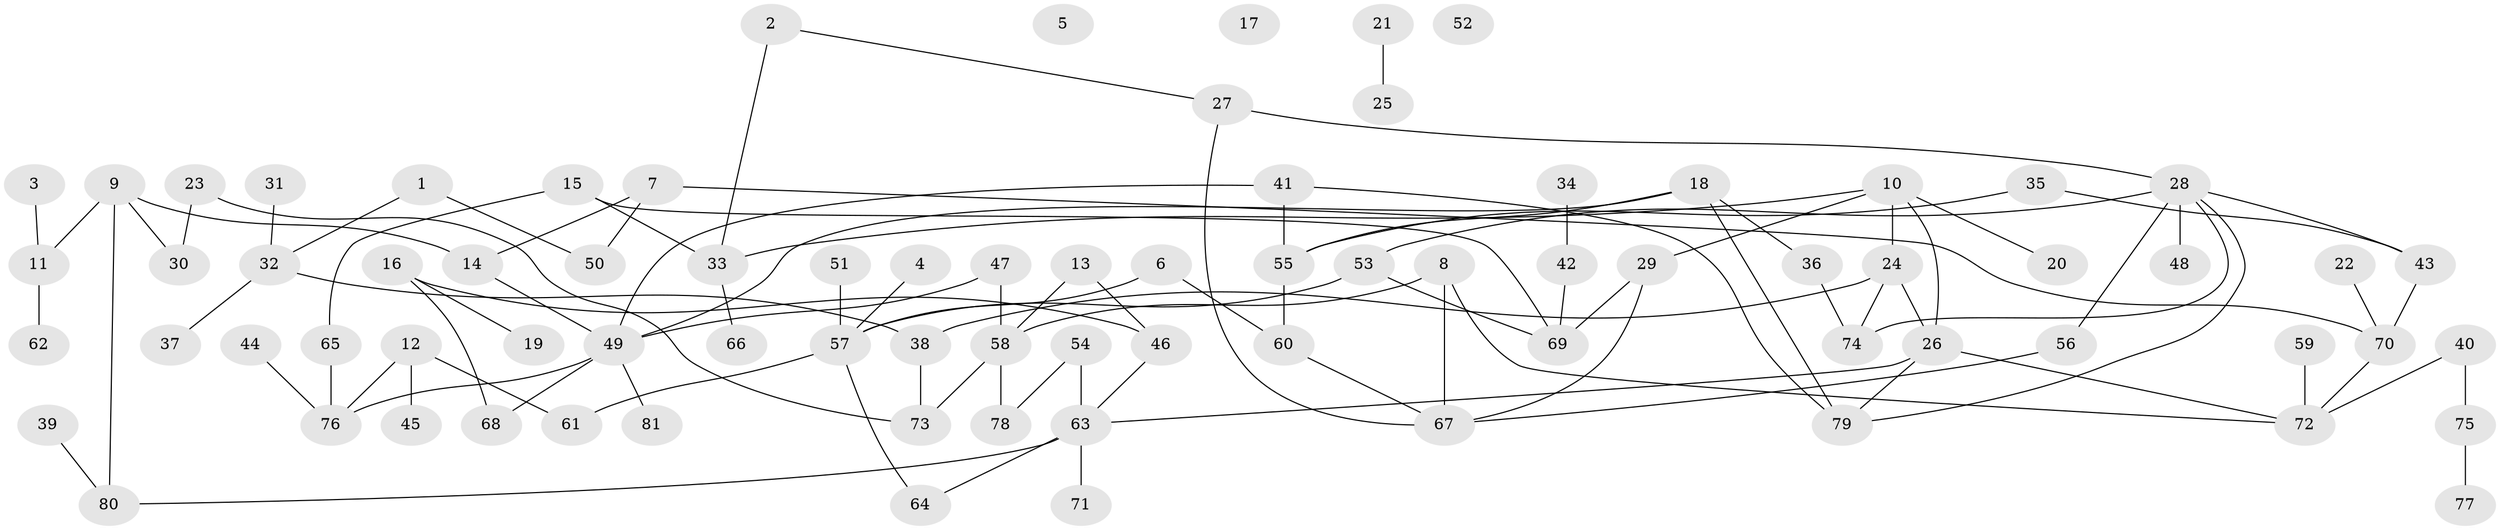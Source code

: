 // coarse degree distribution, {2: 0.2, 3: 0.175, 1: 0.225, 5: 0.075, 0: 0.1, 4: 0.1, 8: 0.025, 9: 0.05, 7: 0.025, 6: 0.025}
// Generated by graph-tools (version 1.1) at 2025/16/03/04/25 18:16:34]
// undirected, 81 vertices, 103 edges
graph export_dot {
graph [start="1"]
  node [color=gray90,style=filled];
  1;
  2;
  3;
  4;
  5;
  6;
  7;
  8;
  9;
  10;
  11;
  12;
  13;
  14;
  15;
  16;
  17;
  18;
  19;
  20;
  21;
  22;
  23;
  24;
  25;
  26;
  27;
  28;
  29;
  30;
  31;
  32;
  33;
  34;
  35;
  36;
  37;
  38;
  39;
  40;
  41;
  42;
  43;
  44;
  45;
  46;
  47;
  48;
  49;
  50;
  51;
  52;
  53;
  54;
  55;
  56;
  57;
  58;
  59;
  60;
  61;
  62;
  63;
  64;
  65;
  66;
  67;
  68;
  69;
  70;
  71;
  72;
  73;
  74;
  75;
  76;
  77;
  78;
  79;
  80;
  81;
  1 -- 32;
  1 -- 50;
  2 -- 27;
  2 -- 33;
  3 -- 11;
  4 -- 57;
  6 -- 57;
  6 -- 60;
  7 -- 14;
  7 -- 50;
  7 -- 70;
  8 -- 58;
  8 -- 67;
  8 -- 72;
  9 -- 11;
  9 -- 14;
  9 -- 30;
  9 -- 80;
  10 -- 20;
  10 -- 24;
  10 -- 26;
  10 -- 29;
  10 -- 33;
  11 -- 62;
  12 -- 45;
  12 -- 61;
  12 -- 76;
  13 -- 46;
  13 -- 58;
  14 -- 49;
  15 -- 33;
  15 -- 65;
  15 -- 69;
  16 -- 19;
  16 -- 46;
  16 -- 68;
  18 -- 36;
  18 -- 49;
  18 -- 55;
  18 -- 79;
  21 -- 25;
  22 -- 70;
  23 -- 30;
  23 -- 73;
  24 -- 26;
  24 -- 38;
  24 -- 74;
  26 -- 63;
  26 -- 72;
  26 -- 79;
  27 -- 28;
  27 -- 67;
  28 -- 43;
  28 -- 48;
  28 -- 53;
  28 -- 56;
  28 -- 74;
  28 -- 79;
  29 -- 67;
  29 -- 69;
  31 -- 32;
  32 -- 37;
  32 -- 38;
  33 -- 66;
  34 -- 42;
  35 -- 43;
  35 -- 55;
  36 -- 74;
  38 -- 73;
  39 -- 80;
  40 -- 72;
  40 -- 75;
  41 -- 49;
  41 -- 55;
  41 -- 79;
  42 -- 69;
  43 -- 70;
  44 -- 76;
  46 -- 63;
  47 -- 49;
  47 -- 58;
  49 -- 68;
  49 -- 76;
  49 -- 81;
  51 -- 57;
  53 -- 57;
  53 -- 69;
  54 -- 63;
  54 -- 78;
  55 -- 60;
  56 -- 67;
  57 -- 61;
  57 -- 64;
  58 -- 73;
  58 -- 78;
  59 -- 72;
  60 -- 67;
  63 -- 64;
  63 -- 71;
  63 -- 80;
  65 -- 76;
  70 -- 72;
  75 -- 77;
}
